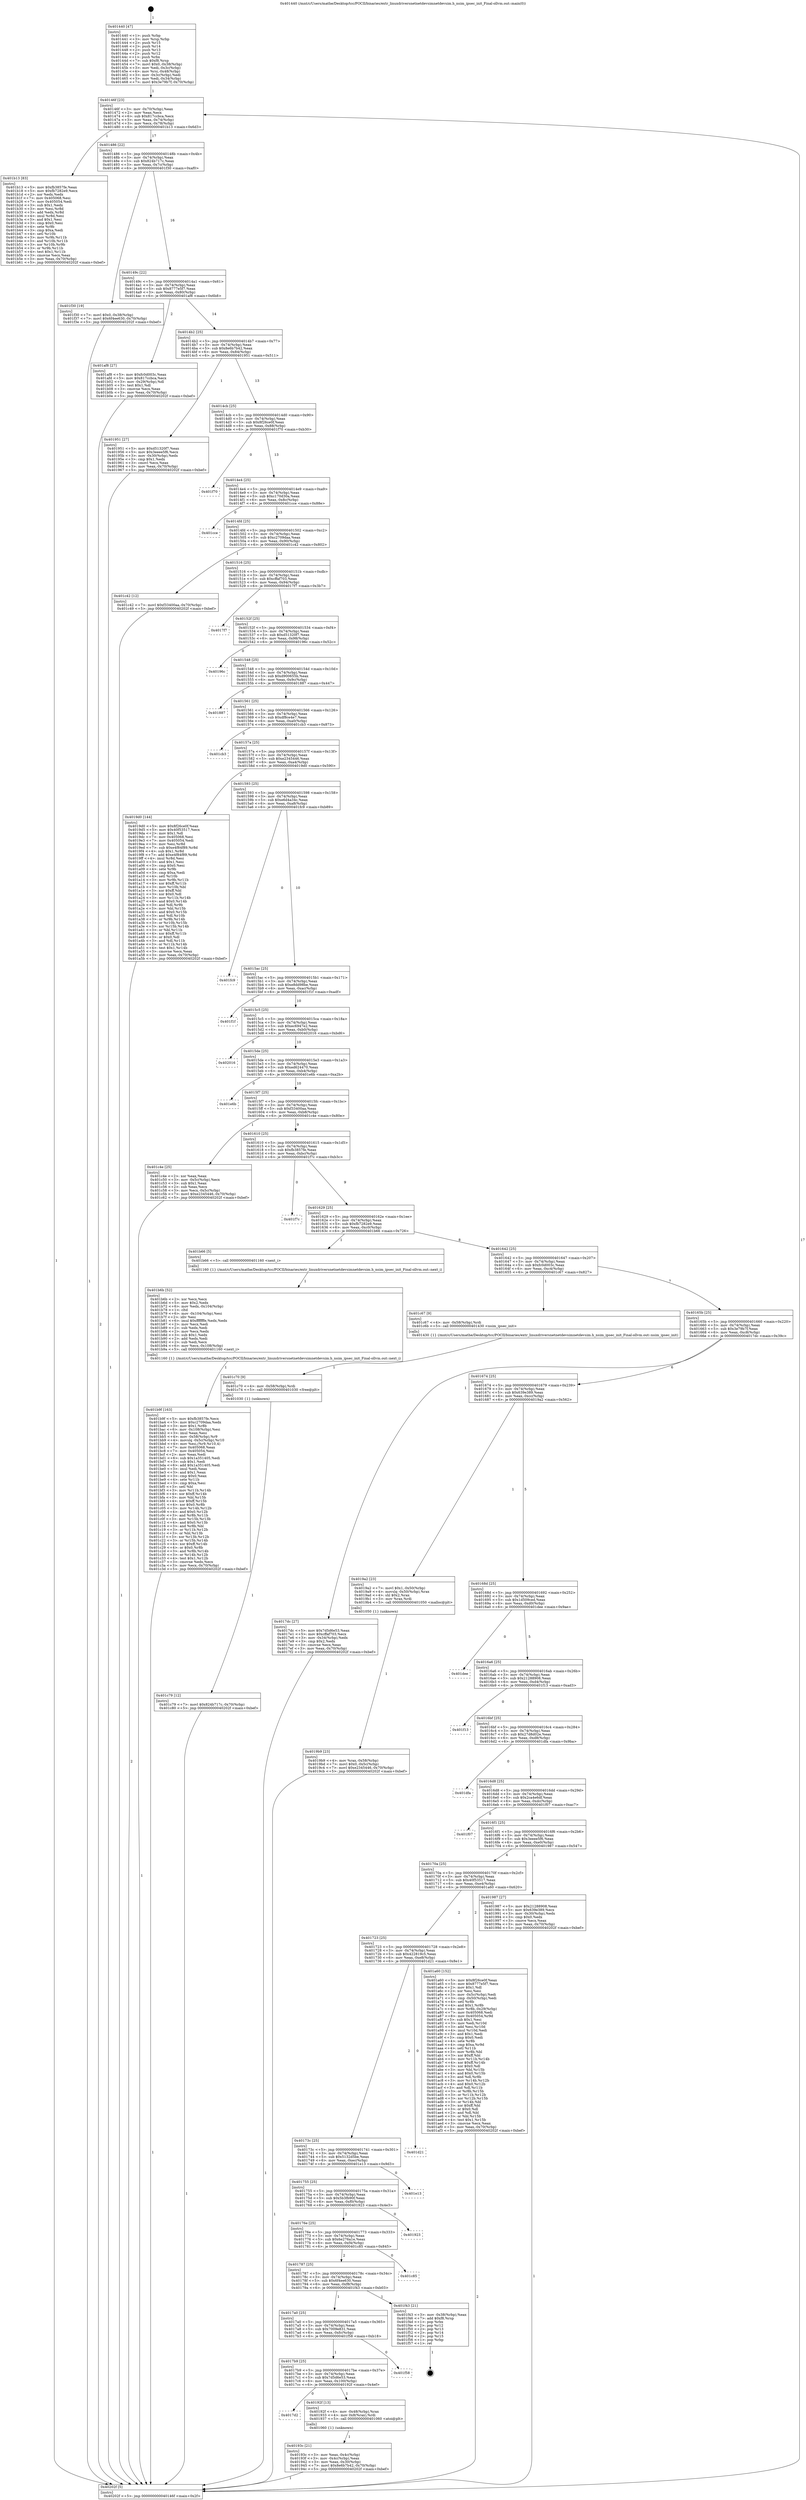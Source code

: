 digraph "0x401440" {
  label = "0x401440 (/mnt/c/Users/mathe/Desktop/tcc/POCII/binaries/extr_linuxdriversnetnetdevsimnetdevsim.h_nsim_ipsec_init_Final-ollvm.out::main(0))"
  labelloc = "t"
  node[shape=record]

  Entry [label="",width=0.3,height=0.3,shape=circle,fillcolor=black,style=filled]
  "0x40146f" [label="{
     0x40146f [23]\l
     | [instrs]\l
     &nbsp;&nbsp;0x40146f \<+3\>: mov -0x70(%rbp),%eax\l
     &nbsp;&nbsp;0x401472 \<+2\>: mov %eax,%ecx\l
     &nbsp;&nbsp;0x401474 \<+6\>: sub $0x817ccbca,%ecx\l
     &nbsp;&nbsp;0x40147a \<+3\>: mov %eax,-0x74(%rbp)\l
     &nbsp;&nbsp;0x40147d \<+3\>: mov %ecx,-0x78(%rbp)\l
     &nbsp;&nbsp;0x401480 \<+6\>: je 0000000000401b13 \<main+0x6d3\>\l
  }"]
  "0x401b13" [label="{
     0x401b13 [83]\l
     | [instrs]\l
     &nbsp;&nbsp;0x401b13 \<+5\>: mov $0xfb3857fe,%eax\l
     &nbsp;&nbsp;0x401b18 \<+5\>: mov $0xfb7282e9,%ecx\l
     &nbsp;&nbsp;0x401b1d \<+2\>: xor %edx,%edx\l
     &nbsp;&nbsp;0x401b1f \<+7\>: mov 0x405068,%esi\l
     &nbsp;&nbsp;0x401b26 \<+7\>: mov 0x405054,%edi\l
     &nbsp;&nbsp;0x401b2d \<+3\>: sub $0x1,%edx\l
     &nbsp;&nbsp;0x401b30 \<+3\>: mov %esi,%r8d\l
     &nbsp;&nbsp;0x401b33 \<+3\>: add %edx,%r8d\l
     &nbsp;&nbsp;0x401b36 \<+4\>: imul %r8d,%esi\l
     &nbsp;&nbsp;0x401b3a \<+3\>: and $0x1,%esi\l
     &nbsp;&nbsp;0x401b3d \<+3\>: cmp $0x0,%esi\l
     &nbsp;&nbsp;0x401b40 \<+4\>: sete %r9b\l
     &nbsp;&nbsp;0x401b44 \<+3\>: cmp $0xa,%edi\l
     &nbsp;&nbsp;0x401b47 \<+4\>: setl %r10b\l
     &nbsp;&nbsp;0x401b4b \<+3\>: mov %r9b,%r11b\l
     &nbsp;&nbsp;0x401b4e \<+3\>: and %r10b,%r11b\l
     &nbsp;&nbsp;0x401b51 \<+3\>: xor %r10b,%r9b\l
     &nbsp;&nbsp;0x401b54 \<+3\>: or %r9b,%r11b\l
     &nbsp;&nbsp;0x401b57 \<+4\>: test $0x1,%r11b\l
     &nbsp;&nbsp;0x401b5b \<+3\>: cmovne %ecx,%eax\l
     &nbsp;&nbsp;0x401b5e \<+3\>: mov %eax,-0x70(%rbp)\l
     &nbsp;&nbsp;0x401b61 \<+5\>: jmp 000000000040202f \<main+0xbef\>\l
  }"]
  "0x401486" [label="{
     0x401486 [22]\l
     | [instrs]\l
     &nbsp;&nbsp;0x401486 \<+5\>: jmp 000000000040148b \<main+0x4b\>\l
     &nbsp;&nbsp;0x40148b \<+3\>: mov -0x74(%rbp),%eax\l
     &nbsp;&nbsp;0x40148e \<+5\>: sub $0x824b717c,%eax\l
     &nbsp;&nbsp;0x401493 \<+3\>: mov %eax,-0x7c(%rbp)\l
     &nbsp;&nbsp;0x401496 \<+6\>: je 0000000000401f30 \<main+0xaf0\>\l
  }"]
  Exit [label="",width=0.3,height=0.3,shape=circle,fillcolor=black,style=filled,peripheries=2]
  "0x401f30" [label="{
     0x401f30 [19]\l
     | [instrs]\l
     &nbsp;&nbsp;0x401f30 \<+7\>: movl $0x0,-0x38(%rbp)\l
     &nbsp;&nbsp;0x401f37 \<+7\>: movl $0x6f4ee630,-0x70(%rbp)\l
     &nbsp;&nbsp;0x401f3e \<+5\>: jmp 000000000040202f \<main+0xbef\>\l
  }"]
  "0x40149c" [label="{
     0x40149c [22]\l
     | [instrs]\l
     &nbsp;&nbsp;0x40149c \<+5\>: jmp 00000000004014a1 \<main+0x61\>\l
     &nbsp;&nbsp;0x4014a1 \<+3\>: mov -0x74(%rbp),%eax\l
     &nbsp;&nbsp;0x4014a4 \<+5\>: sub $0x8777e5f7,%eax\l
     &nbsp;&nbsp;0x4014a9 \<+3\>: mov %eax,-0x80(%rbp)\l
     &nbsp;&nbsp;0x4014ac \<+6\>: je 0000000000401af8 \<main+0x6b8\>\l
  }"]
  "0x401c79" [label="{
     0x401c79 [12]\l
     | [instrs]\l
     &nbsp;&nbsp;0x401c79 \<+7\>: movl $0x824b717c,-0x70(%rbp)\l
     &nbsp;&nbsp;0x401c80 \<+5\>: jmp 000000000040202f \<main+0xbef\>\l
  }"]
  "0x401af8" [label="{
     0x401af8 [27]\l
     | [instrs]\l
     &nbsp;&nbsp;0x401af8 \<+5\>: mov $0xfc0d003c,%eax\l
     &nbsp;&nbsp;0x401afd \<+5\>: mov $0x817ccbca,%ecx\l
     &nbsp;&nbsp;0x401b02 \<+3\>: mov -0x29(%rbp),%dl\l
     &nbsp;&nbsp;0x401b05 \<+3\>: test $0x1,%dl\l
     &nbsp;&nbsp;0x401b08 \<+3\>: cmovne %ecx,%eax\l
     &nbsp;&nbsp;0x401b0b \<+3\>: mov %eax,-0x70(%rbp)\l
     &nbsp;&nbsp;0x401b0e \<+5\>: jmp 000000000040202f \<main+0xbef\>\l
  }"]
  "0x4014b2" [label="{
     0x4014b2 [25]\l
     | [instrs]\l
     &nbsp;&nbsp;0x4014b2 \<+5\>: jmp 00000000004014b7 \<main+0x77\>\l
     &nbsp;&nbsp;0x4014b7 \<+3\>: mov -0x74(%rbp),%eax\l
     &nbsp;&nbsp;0x4014ba \<+5\>: sub $0x8e6b7b42,%eax\l
     &nbsp;&nbsp;0x4014bf \<+6\>: mov %eax,-0x84(%rbp)\l
     &nbsp;&nbsp;0x4014c5 \<+6\>: je 0000000000401951 \<main+0x511\>\l
  }"]
  "0x401c70" [label="{
     0x401c70 [9]\l
     | [instrs]\l
     &nbsp;&nbsp;0x401c70 \<+4\>: mov -0x58(%rbp),%rdi\l
     &nbsp;&nbsp;0x401c74 \<+5\>: call 0000000000401030 \<free@plt\>\l
     | [calls]\l
     &nbsp;&nbsp;0x401030 \{1\} (unknown)\l
  }"]
  "0x401951" [label="{
     0x401951 [27]\l
     | [instrs]\l
     &nbsp;&nbsp;0x401951 \<+5\>: mov $0xd51320f7,%eax\l
     &nbsp;&nbsp;0x401956 \<+5\>: mov $0x3eeee5f6,%ecx\l
     &nbsp;&nbsp;0x40195b \<+3\>: mov -0x30(%rbp),%edx\l
     &nbsp;&nbsp;0x40195e \<+3\>: cmp $0x1,%edx\l
     &nbsp;&nbsp;0x401961 \<+3\>: cmovl %ecx,%eax\l
     &nbsp;&nbsp;0x401964 \<+3\>: mov %eax,-0x70(%rbp)\l
     &nbsp;&nbsp;0x401967 \<+5\>: jmp 000000000040202f \<main+0xbef\>\l
  }"]
  "0x4014cb" [label="{
     0x4014cb [25]\l
     | [instrs]\l
     &nbsp;&nbsp;0x4014cb \<+5\>: jmp 00000000004014d0 \<main+0x90\>\l
     &nbsp;&nbsp;0x4014d0 \<+3\>: mov -0x74(%rbp),%eax\l
     &nbsp;&nbsp;0x4014d3 \<+5\>: sub $0x8f26ce0f,%eax\l
     &nbsp;&nbsp;0x4014d8 \<+6\>: mov %eax,-0x88(%rbp)\l
     &nbsp;&nbsp;0x4014de \<+6\>: je 0000000000401f70 \<main+0xb30\>\l
  }"]
  "0x401b9f" [label="{
     0x401b9f [163]\l
     | [instrs]\l
     &nbsp;&nbsp;0x401b9f \<+5\>: mov $0xfb3857fe,%ecx\l
     &nbsp;&nbsp;0x401ba4 \<+5\>: mov $0xc2709daa,%edx\l
     &nbsp;&nbsp;0x401ba9 \<+3\>: mov $0x1,%r8b\l
     &nbsp;&nbsp;0x401bac \<+6\>: mov -0x108(%rbp),%esi\l
     &nbsp;&nbsp;0x401bb2 \<+3\>: imul %eax,%esi\l
     &nbsp;&nbsp;0x401bb5 \<+4\>: mov -0x58(%rbp),%r9\l
     &nbsp;&nbsp;0x401bb9 \<+4\>: movslq -0x5c(%rbp),%r10\l
     &nbsp;&nbsp;0x401bbd \<+4\>: mov %esi,(%r9,%r10,4)\l
     &nbsp;&nbsp;0x401bc1 \<+7\>: mov 0x405068,%eax\l
     &nbsp;&nbsp;0x401bc8 \<+7\>: mov 0x405054,%esi\l
     &nbsp;&nbsp;0x401bcf \<+2\>: mov %eax,%edi\l
     &nbsp;&nbsp;0x401bd1 \<+6\>: sub $0x1a351405,%edi\l
     &nbsp;&nbsp;0x401bd7 \<+3\>: sub $0x1,%edi\l
     &nbsp;&nbsp;0x401bda \<+6\>: add $0x1a351405,%edi\l
     &nbsp;&nbsp;0x401be0 \<+3\>: imul %edi,%eax\l
     &nbsp;&nbsp;0x401be3 \<+3\>: and $0x1,%eax\l
     &nbsp;&nbsp;0x401be6 \<+3\>: cmp $0x0,%eax\l
     &nbsp;&nbsp;0x401be9 \<+4\>: sete %r11b\l
     &nbsp;&nbsp;0x401bed \<+3\>: cmp $0xa,%esi\l
     &nbsp;&nbsp;0x401bf0 \<+3\>: setl %bl\l
     &nbsp;&nbsp;0x401bf3 \<+3\>: mov %r11b,%r14b\l
     &nbsp;&nbsp;0x401bf6 \<+4\>: xor $0xff,%r14b\l
     &nbsp;&nbsp;0x401bfa \<+3\>: mov %bl,%r15b\l
     &nbsp;&nbsp;0x401bfd \<+4\>: xor $0xff,%r15b\l
     &nbsp;&nbsp;0x401c01 \<+4\>: xor $0x0,%r8b\l
     &nbsp;&nbsp;0x401c05 \<+3\>: mov %r14b,%r12b\l
     &nbsp;&nbsp;0x401c08 \<+4\>: and $0x0,%r12b\l
     &nbsp;&nbsp;0x401c0c \<+3\>: and %r8b,%r11b\l
     &nbsp;&nbsp;0x401c0f \<+3\>: mov %r15b,%r13b\l
     &nbsp;&nbsp;0x401c12 \<+4\>: and $0x0,%r13b\l
     &nbsp;&nbsp;0x401c16 \<+3\>: and %r8b,%bl\l
     &nbsp;&nbsp;0x401c19 \<+3\>: or %r11b,%r12b\l
     &nbsp;&nbsp;0x401c1c \<+3\>: or %bl,%r13b\l
     &nbsp;&nbsp;0x401c1f \<+3\>: xor %r13b,%r12b\l
     &nbsp;&nbsp;0x401c22 \<+3\>: or %r15b,%r14b\l
     &nbsp;&nbsp;0x401c25 \<+4\>: xor $0xff,%r14b\l
     &nbsp;&nbsp;0x401c29 \<+4\>: or $0x0,%r8b\l
     &nbsp;&nbsp;0x401c2d \<+3\>: and %r8b,%r14b\l
     &nbsp;&nbsp;0x401c30 \<+3\>: or %r14b,%r12b\l
     &nbsp;&nbsp;0x401c33 \<+4\>: test $0x1,%r12b\l
     &nbsp;&nbsp;0x401c37 \<+3\>: cmovne %edx,%ecx\l
     &nbsp;&nbsp;0x401c3a \<+3\>: mov %ecx,-0x70(%rbp)\l
     &nbsp;&nbsp;0x401c3d \<+5\>: jmp 000000000040202f \<main+0xbef\>\l
  }"]
  "0x401f70" [label="{
     0x401f70\l
  }", style=dashed]
  "0x4014e4" [label="{
     0x4014e4 [25]\l
     | [instrs]\l
     &nbsp;&nbsp;0x4014e4 \<+5\>: jmp 00000000004014e9 \<main+0xa9\>\l
     &nbsp;&nbsp;0x4014e9 \<+3\>: mov -0x74(%rbp),%eax\l
     &nbsp;&nbsp;0x4014ec \<+5\>: sub $0xc170d30a,%eax\l
     &nbsp;&nbsp;0x4014f1 \<+6\>: mov %eax,-0x8c(%rbp)\l
     &nbsp;&nbsp;0x4014f7 \<+6\>: je 0000000000401cce \<main+0x88e\>\l
  }"]
  "0x401b6b" [label="{
     0x401b6b [52]\l
     | [instrs]\l
     &nbsp;&nbsp;0x401b6b \<+2\>: xor %ecx,%ecx\l
     &nbsp;&nbsp;0x401b6d \<+5\>: mov $0x2,%edx\l
     &nbsp;&nbsp;0x401b72 \<+6\>: mov %edx,-0x104(%rbp)\l
     &nbsp;&nbsp;0x401b78 \<+1\>: cltd\l
     &nbsp;&nbsp;0x401b79 \<+6\>: mov -0x104(%rbp),%esi\l
     &nbsp;&nbsp;0x401b7f \<+2\>: idiv %esi\l
     &nbsp;&nbsp;0x401b81 \<+6\>: imul $0xfffffffe,%edx,%edx\l
     &nbsp;&nbsp;0x401b87 \<+2\>: mov %ecx,%edi\l
     &nbsp;&nbsp;0x401b89 \<+2\>: sub %edx,%edi\l
     &nbsp;&nbsp;0x401b8b \<+2\>: mov %ecx,%edx\l
     &nbsp;&nbsp;0x401b8d \<+3\>: sub $0x1,%edx\l
     &nbsp;&nbsp;0x401b90 \<+2\>: add %edx,%edi\l
     &nbsp;&nbsp;0x401b92 \<+2\>: sub %edi,%ecx\l
     &nbsp;&nbsp;0x401b94 \<+6\>: mov %ecx,-0x108(%rbp)\l
     &nbsp;&nbsp;0x401b9a \<+5\>: call 0000000000401160 \<next_i\>\l
     | [calls]\l
     &nbsp;&nbsp;0x401160 \{1\} (/mnt/c/Users/mathe/Desktop/tcc/POCII/binaries/extr_linuxdriversnetnetdevsimnetdevsim.h_nsim_ipsec_init_Final-ollvm.out::next_i)\l
  }"]
  "0x401cce" [label="{
     0x401cce\l
  }", style=dashed]
  "0x4014fd" [label="{
     0x4014fd [25]\l
     | [instrs]\l
     &nbsp;&nbsp;0x4014fd \<+5\>: jmp 0000000000401502 \<main+0xc2\>\l
     &nbsp;&nbsp;0x401502 \<+3\>: mov -0x74(%rbp),%eax\l
     &nbsp;&nbsp;0x401505 \<+5\>: sub $0xc2709daa,%eax\l
     &nbsp;&nbsp;0x40150a \<+6\>: mov %eax,-0x90(%rbp)\l
     &nbsp;&nbsp;0x401510 \<+6\>: je 0000000000401c42 \<main+0x802\>\l
  }"]
  "0x4019b9" [label="{
     0x4019b9 [23]\l
     | [instrs]\l
     &nbsp;&nbsp;0x4019b9 \<+4\>: mov %rax,-0x58(%rbp)\l
     &nbsp;&nbsp;0x4019bd \<+7\>: movl $0x0,-0x5c(%rbp)\l
     &nbsp;&nbsp;0x4019c4 \<+7\>: movl $0xe2345446,-0x70(%rbp)\l
     &nbsp;&nbsp;0x4019cb \<+5\>: jmp 000000000040202f \<main+0xbef\>\l
  }"]
  "0x401c42" [label="{
     0x401c42 [12]\l
     | [instrs]\l
     &nbsp;&nbsp;0x401c42 \<+7\>: movl $0xf33400aa,-0x70(%rbp)\l
     &nbsp;&nbsp;0x401c49 \<+5\>: jmp 000000000040202f \<main+0xbef\>\l
  }"]
  "0x401516" [label="{
     0x401516 [25]\l
     | [instrs]\l
     &nbsp;&nbsp;0x401516 \<+5\>: jmp 000000000040151b \<main+0xdb\>\l
     &nbsp;&nbsp;0x40151b \<+3\>: mov -0x74(%rbp),%eax\l
     &nbsp;&nbsp;0x40151e \<+5\>: sub $0xcffaf703,%eax\l
     &nbsp;&nbsp;0x401523 \<+6\>: mov %eax,-0x94(%rbp)\l
     &nbsp;&nbsp;0x401529 \<+6\>: je 00000000004017f7 \<main+0x3b7\>\l
  }"]
  "0x40193c" [label="{
     0x40193c [21]\l
     | [instrs]\l
     &nbsp;&nbsp;0x40193c \<+3\>: mov %eax,-0x4c(%rbp)\l
     &nbsp;&nbsp;0x40193f \<+3\>: mov -0x4c(%rbp),%eax\l
     &nbsp;&nbsp;0x401942 \<+3\>: mov %eax,-0x30(%rbp)\l
     &nbsp;&nbsp;0x401945 \<+7\>: movl $0x8e6b7b42,-0x70(%rbp)\l
     &nbsp;&nbsp;0x40194c \<+5\>: jmp 000000000040202f \<main+0xbef\>\l
  }"]
  "0x4017f7" [label="{
     0x4017f7\l
  }", style=dashed]
  "0x40152f" [label="{
     0x40152f [25]\l
     | [instrs]\l
     &nbsp;&nbsp;0x40152f \<+5\>: jmp 0000000000401534 \<main+0xf4\>\l
     &nbsp;&nbsp;0x401534 \<+3\>: mov -0x74(%rbp),%eax\l
     &nbsp;&nbsp;0x401537 \<+5\>: sub $0xd51320f7,%eax\l
     &nbsp;&nbsp;0x40153c \<+6\>: mov %eax,-0x98(%rbp)\l
     &nbsp;&nbsp;0x401542 \<+6\>: je 000000000040196c \<main+0x52c\>\l
  }"]
  "0x4017d2" [label="{
     0x4017d2\l
  }", style=dashed]
  "0x40196c" [label="{
     0x40196c\l
  }", style=dashed]
  "0x401548" [label="{
     0x401548 [25]\l
     | [instrs]\l
     &nbsp;&nbsp;0x401548 \<+5\>: jmp 000000000040154d \<main+0x10d\>\l
     &nbsp;&nbsp;0x40154d \<+3\>: mov -0x74(%rbp),%eax\l
     &nbsp;&nbsp;0x401550 \<+5\>: sub $0xd900655b,%eax\l
     &nbsp;&nbsp;0x401555 \<+6\>: mov %eax,-0x9c(%rbp)\l
     &nbsp;&nbsp;0x40155b \<+6\>: je 0000000000401887 \<main+0x447\>\l
  }"]
  "0x40192f" [label="{
     0x40192f [13]\l
     | [instrs]\l
     &nbsp;&nbsp;0x40192f \<+4\>: mov -0x48(%rbp),%rax\l
     &nbsp;&nbsp;0x401933 \<+4\>: mov 0x8(%rax),%rdi\l
     &nbsp;&nbsp;0x401937 \<+5\>: call 0000000000401060 \<atoi@plt\>\l
     | [calls]\l
     &nbsp;&nbsp;0x401060 \{1\} (unknown)\l
  }"]
  "0x401887" [label="{
     0x401887\l
  }", style=dashed]
  "0x401561" [label="{
     0x401561 [25]\l
     | [instrs]\l
     &nbsp;&nbsp;0x401561 \<+5\>: jmp 0000000000401566 \<main+0x126\>\l
     &nbsp;&nbsp;0x401566 \<+3\>: mov -0x74(%rbp),%eax\l
     &nbsp;&nbsp;0x401569 \<+5\>: sub $0xdf8ce4e7,%eax\l
     &nbsp;&nbsp;0x40156e \<+6\>: mov %eax,-0xa0(%rbp)\l
     &nbsp;&nbsp;0x401574 \<+6\>: je 0000000000401cb3 \<main+0x873\>\l
  }"]
  "0x4017b9" [label="{
     0x4017b9 [25]\l
     | [instrs]\l
     &nbsp;&nbsp;0x4017b9 \<+5\>: jmp 00000000004017be \<main+0x37e\>\l
     &nbsp;&nbsp;0x4017be \<+3\>: mov -0x74(%rbp),%eax\l
     &nbsp;&nbsp;0x4017c1 \<+5\>: sub $0x7d5d6e53,%eax\l
     &nbsp;&nbsp;0x4017c6 \<+6\>: mov %eax,-0x100(%rbp)\l
     &nbsp;&nbsp;0x4017cc \<+6\>: je 000000000040192f \<main+0x4ef\>\l
  }"]
  "0x401cb3" [label="{
     0x401cb3\l
  }", style=dashed]
  "0x40157a" [label="{
     0x40157a [25]\l
     | [instrs]\l
     &nbsp;&nbsp;0x40157a \<+5\>: jmp 000000000040157f \<main+0x13f\>\l
     &nbsp;&nbsp;0x40157f \<+3\>: mov -0x74(%rbp),%eax\l
     &nbsp;&nbsp;0x401582 \<+5\>: sub $0xe2345446,%eax\l
     &nbsp;&nbsp;0x401587 \<+6\>: mov %eax,-0xa4(%rbp)\l
     &nbsp;&nbsp;0x40158d \<+6\>: je 00000000004019d0 \<main+0x590\>\l
  }"]
  "0x401f58" [label="{
     0x401f58\l
  }", style=dashed]
  "0x4019d0" [label="{
     0x4019d0 [144]\l
     | [instrs]\l
     &nbsp;&nbsp;0x4019d0 \<+5\>: mov $0x8f26ce0f,%eax\l
     &nbsp;&nbsp;0x4019d5 \<+5\>: mov $0x40f53517,%ecx\l
     &nbsp;&nbsp;0x4019da \<+2\>: mov $0x1,%dl\l
     &nbsp;&nbsp;0x4019dc \<+7\>: mov 0x405068,%esi\l
     &nbsp;&nbsp;0x4019e3 \<+7\>: mov 0x405054,%edi\l
     &nbsp;&nbsp;0x4019ea \<+3\>: mov %esi,%r8d\l
     &nbsp;&nbsp;0x4019ed \<+7\>: sub $0xe4f84f89,%r8d\l
     &nbsp;&nbsp;0x4019f4 \<+4\>: sub $0x1,%r8d\l
     &nbsp;&nbsp;0x4019f8 \<+7\>: add $0xe4f84f89,%r8d\l
     &nbsp;&nbsp;0x4019ff \<+4\>: imul %r8d,%esi\l
     &nbsp;&nbsp;0x401a03 \<+3\>: and $0x1,%esi\l
     &nbsp;&nbsp;0x401a06 \<+3\>: cmp $0x0,%esi\l
     &nbsp;&nbsp;0x401a09 \<+4\>: sete %r9b\l
     &nbsp;&nbsp;0x401a0d \<+3\>: cmp $0xa,%edi\l
     &nbsp;&nbsp;0x401a10 \<+4\>: setl %r10b\l
     &nbsp;&nbsp;0x401a14 \<+3\>: mov %r9b,%r11b\l
     &nbsp;&nbsp;0x401a17 \<+4\>: xor $0xff,%r11b\l
     &nbsp;&nbsp;0x401a1b \<+3\>: mov %r10b,%bl\l
     &nbsp;&nbsp;0x401a1e \<+3\>: xor $0xff,%bl\l
     &nbsp;&nbsp;0x401a21 \<+3\>: xor $0x0,%dl\l
     &nbsp;&nbsp;0x401a24 \<+3\>: mov %r11b,%r14b\l
     &nbsp;&nbsp;0x401a27 \<+4\>: and $0x0,%r14b\l
     &nbsp;&nbsp;0x401a2b \<+3\>: and %dl,%r9b\l
     &nbsp;&nbsp;0x401a2e \<+3\>: mov %bl,%r15b\l
     &nbsp;&nbsp;0x401a31 \<+4\>: and $0x0,%r15b\l
     &nbsp;&nbsp;0x401a35 \<+3\>: and %dl,%r10b\l
     &nbsp;&nbsp;0x401a38 \<+3\>: or %r9b,%r14b\l
     &nbsp;&nbsp;0x401a3b \<+3\>: or %r10b,%r15b\l
     &nbsp;&nbsp;0x401a3e \<+3\>: xor %r15b,%r14b\l
     &nbsp;&nbsp;0x401a41 \<+3\>: or %bl,%r11b\l
     &nbsp;&nbsp;0x401a44 \<+4\>: xor $0xff,%r11b\l
     &nbsp;&nbsp;0x401a48 \<+3\>: or $0x0,%dl\l
     &nbsp;&nbsp;0x401a4b \<+3\>: and %dl,%r11b\l
     &nbsp;&nbsp;0x401a4e \<+3\>: or %r11b,%r14b\l
     &nbsp;&nbsp;0x401a51 \<+4\>: test $0x1,%r14b\l
     &nbsp;&nbsp;0x401a55 \<+3\>: cmovne %ecx,%eax\l
     &nbsp;&nbsp;0x401a58 \<+3\>: mov %eax,-0x70(%rbp)\l
     &nbsp;&nbsp;0x401a5b \<+5\>: jmp 000000000040202f \<main+0xbef\>\l
  }"]
  "0x401593" [label="{
     0x401593 [25]\l
     | [instrs]\l
     &nbsp;&nbsp;0x401593 \<+5\>: jmp 0000000000401598 \<main+0x158\>\l
     &nbsp;&nbsp;0x401598 \<+3\>: mov -0x74(%rbp),%eax\l
     &nbsp;&nbsp;0x40159b \<+5\>: sub $0xe6d4a34c,%eax\l
     &nbsp;&nbsp;0x4015a0 \<+6\>: mov %eax,-0xa8(%rbp)\l
     &nbsp;&nbsp;0x4015a6 \<+6\>: je 0000000000401fc9 \<main+0xb89\>\l
  }"]
  "0x4017a0" [label="{
     0x4017a0 [25]\l
     | [instrs]\l
     &nbsp;&nbsp;0x4017a0 \<+5\>: jmp 00000000004017a5 \<main+0x365\>\l
     &nbsp;&nbsp;0x4017a5 \<+3\>: mov -0x74(%rbp),%eax\l
     &nbsp;&nbsp;0x4017a8 \<+5\>: sub $0x7009e831,%eax\l
     &nbsp;&nbsp;0x4017ad \<+6\>: mov %eax,-0xfc(%rbp)\l
     &nbsp;&nbsp;0x4017b3 \<+6\>: je 0000000000401f58 \<main+0xb18\>\l
  }"]
  "0x401fc9" [label="{
     0x401fc9\l
  }", style=dashed]
  "0x4015ac" [label="{
     0x4015ac [25]\l
     | [instrs]\l
     &nbsp;&nbsp;0x4015ac \<+5\>: jmp 00000000004015b1 \<main+0x171\>\l
     &nbsp;&nbsp;0x4015b1 \<+3\>: mov -0x74(%rbp),%eax\l
     &nbsp;&nbsp;0x4015b4 \<+5\>: sub $0xe8dd98be,%eax\l
     &nbsp;&nbsp;0x4015b9 \<+6\>: mov %eax,-0xac(%rbp)\l
     &nbsp;&nbsp;0x4015bf \<+6\>: je 0000000000401f1f \<main+0xadf\>\l
  }"]
  "0x401f43" [label="{
     0x401f43 [21]\l
     | [instrs]\l
     &nbsp;&nbsp;0x401f43 \<+3\>: mov -0x38(%rbp),%eax\l
     &nbsp;&nbsp;0x401f46 \<+7\>: add $0xf8,%rsp\l
     &nbsp;&nbsp;0x401f4d \<+1\>: pop %rbx\l
     &nbsp;&nbsp;0x401f4e \<+2\>: pop %r12\l
     &nbsp;&nbsp;0x401f50 \<+2\>: pop %r13\l
     &nbsp;&nbsp;0x401f52 \<+2\>: pop %r14\l
     &nbsp;&nbsp;0x401f54 \<+2\>: pop %r15\l
     &nbsp;&nbsp;0x401f56 \<+1\>: pop %rbp\l
     &nbsp;&nbsp;0x401f57 \<+1\>: ret\l
  }"]
  "0x401f1f" [label="{
     0x401f1f\l
  }", style=dashed]
  "0x4015c5" [label="{
     0x4015c5 [25]\l
     | [instrs]\l
     &nbsp;&nbsp;0x4015c5 \<+5\>: jmp 00000000004015ca \<main+0x18a\>\l
     &nbsp;&nbsp;0x4015ca \<+3\>: mov -0x74(%rbp),%eax\l
     &nbsp;&nbsp;0x4015cd \<+5\>: sub $0xec6947e2,%eax\l
     &nbsp;&nbsp;0x4015d2 \<+6\>: mov %eax,-0xb0(%rbp)\l
     &nbsp;&nbsp;0x4015d8 \<+6\>: je 0000000000402016 \<main+0xbd6\>\l
  }"]
  "0x401787" [label="{
     0x401787 [25]\l
     | [instrs]\l
     &nbsp;&nbsp;0x401787 \<+5\>: jmp 000000000040178c \<main+0x34c\>\l
     &nbsp;&nbsp;0x40178c \<+3\>: mov -0x74(%rbp),%eax\l
     &nbsp;&nbsp;0x40178f \<+5\>: sub $0x6f4ee630,%eax\l
     &nbsp;&nbsp;0x401794 \<+6\>: mov %eax,-0xf8(%rbp)\l
     &nbsp;&nbsp;0x40179a \<+6\>: je 0000000000401f43 \<main+0xb03\>\l
  }"]
  "0x402016" [label="{
     0x402016\l
  }", style=dashed]
  "0x4015de" [label="{
     0x4015de [25]\l
     | [instrs]\l
     &nbsp;&nbsp;0x4015de \<+5\>: jmp 00000000004015e3 \<main+0x1a3\>\l
     &nbsp;&nbsp;0x4015e3 \<+3\>: mov -0x74(%rbp),%eax\l
     &nbsp;&nbsp;0x4015e6 \<+5\>: sub $0xed624470,%eax\l
     &nbsp;&nbsp;0x4015eb \<+6\>: mov %eax,-0xb4(%rbp)\l
     &nbsp;&nbsp;0x4015f1 \<+6\>: je 0000000000401e6b \<main+0xa2b\>\l
  }"]
  "0x401c85" [label="{
     0x401c85\l
  }", style=dashed]
  "0x401e6b" [label="{
     0x401e6b\l
  }", style=dashed]
  "0x4015f7" [label="{
     0x4015f7 [25]\l
     | [instrs]\l
     &nbsp;&nbsp;0x4015f7 \<+5\>: jmp 00000000004015fc \<main+0x1bc\>\l
     &nbsp;&nbsp;0x4015fc \<+3\>: mov -0x74(%rbp),%eax\l
     &nbsp;&nbsp;0x4015ff \<+5\>: sub $0xf33400aa,%eax\l
     &nbsp;&nbsp;0x401604 \<+6\>: mov %eax,-0xb8(%rbp)\l
     &nbsp;&nbsp;0x40160a \<+6\>: je 0000000000401c4e \<main+0x80e\>\l
  }"]
  "0x40176e" [label="{
     0x40176e [25]\l
     | [instrs]\l
     &nbsp;&nbsp;0x40176e \<+5\>: jmp 0000000000401773 \<main+0x333\>\l
     &nbsp;&nbsp;0x401773 \<+3\>: mov -0x74(%rbp),%eax\l
     &nbsp;&nbsp;0x401776 \<+5\>: sub $0x6e276a1e,%eax\l
     &nbsp;&nbsp;0x40177b \<+6\>: mov %eax,-0xf4(%rbp)\l
     &nbsp;&nbsp;0x401781 \<+6\>: je 0000000000401c85 \<main+0x845\>\l
  }"]
  "0x401c4e" [label="{
     0x401c4e [25]\l
     | [instrs]\l
     &nbsp;&nbsp;0x401c4e \<+2\>: xor %eax,%eax\l
     &nbsp;&nbsp;0x401c50 \<+3\>: mov -0x5c(%rbp),%ecx\l
     &nbsp;&nbsp;0x401c53 \<+3\>: sub $0x1,%eax\l
     &nbsp;&nbsp;0x401c56 \<+2\>: sub %eax,%ecx\l
     &nbsp;&nbsp;0x401c58 \<+3\>: mov %ecx,-0x5c(%rbp)\l
     &nbsp;&nbsp;0x401c5b \<+7\>: movl $0xe2345446,-0x70(%rbp)\l
     &nbsp;&nbsp;0x401c62 \<+5\>: jmp 000000000040202f \<main+0xbef\>\l
  }"]
  "0x401610" [label="{
     0x401610 [25]\l
     | [instrs]\l
     &nbsp;&nbsp;0x401610 \<+5\>: jmp 0000000000401615 \<main+0x1d5\>\l
     &nbsp;&nbsp;0x401615 \<+3\>: mov -0x74(%rbp),%eax\l
     &nbsp;&nbsp;0x401618 \<+5\>: sub $0xfb3857fe,%eax\l
     &nbsp;&nbsp;0x40161d \<+6\>: mov %eax,-0xbc(%rbp)\l
     &nbsp;&nbsp;0x401623 \<+6\>: je 0000000000401f7c \<main+0xb3c\>\l
  }"]
  "0x401923" [label="{
     0x401923\l
  }", style=dashed]
  "0x401f7c" [label="{
     0x401f7c\l
  }", style=dashed]
  "0x401629" [label="{
     0x401629 [25]\l
     | [instrs]\l
     &nbsp;&nbsp;0x401629 \<+5\>: jmp 000000000040162e \<main+0x1ee\>\l
     &nbsp;&nbsp;0x40162e \<+3\>: mov -0x74(%rbp),%eax\l
     &nbsp;&nbsp;0x401631 \<+5\>: sub $0xfb7282e9,%eax\l
     &nbsp;&nbsp;0x401636 \<+6\>: mov %eax,-0xc0(%rbp)\l
     &nbsp;&nbsp;0x40163c \<+6\>: je 0000000000401b66 \<main+0x726\>\l
  }"]
  "0x401755" [label="{
     0x401755 [25]\l
     | [instrs]\l
     &nbsp;&nbsp;0x401755 \<+5\>: jmp 000000000040175a \<main+0x31a\>\l
     &nbsp;&nbsp;0x40175a \<+3\>: mov -0x74(%rbp),%eax\l
     &nbsp;&nbsp;0x40175d \<+5\>: sub $0x5b3fb90f,%eax\l
     &nbsp;&nbsp;0x401762 \<+6\>: mov %eax,-0xf0(%rbp)\l
     &nbsp;&nbsp;0x401768 \<+6\>: je 0000000000401923 \<main+0x4e3\>\l
  }"]
  "0x401b66" [label="{
     0x401b66 [5]\l
     | [instrs]\l
     &nbsp;&nbsp;0x401b66 \<+5\>: call 0000000000401160 \<next_i\>\l
     | [calls]\l
     &nbsp;&nbsp;0x401160 \{1\} (/mnt/c/Users/mathe/Desktop/tcc/POCII/binaries/extr_linuxdriversnetnetdevsimnetdevsim.h_nsim_ipsec_init_Final-ollvm.out::next_i)\l
  }"]
  "0x401642" [label="{
     0x401642 [25]\l
     | [instrs]\l
     &nbsp;&nbsp;0x401642 \<+5\>: jmp 0000000000401647 \<main+0x207\>\l
     &nbsp;&nbsp;0x401647 \<+3\>: mov -0x74(%rbp),%eax\l
     &nbsp;&nbsp;0x40164a \<+5\>: sub $0xfc0d003c,%eax\l
     &nbsp;&nbsp;0x40164f \<+6\>: mov %eax,-0xc4(%rbp)\l
     &nbsp;&nbsp;0x401655 \<+6\>: je 0000000000401c67 \<main+0x827\>\l
  }"]
  "0x401e13" [label="{
     0x401e13\l
  }", style=dashed]
  "0x401c67" [label="{
     0x401c67 [9]\l
     | [instrs]\l
     &nbsp;&nbsp;0x401c67 \<+4\>: mov -0x58(%rbp),%rdi\l
     &nbsp;&nbsp;0x401c6b \<+5\>: call 0000000000401430 \<nsim_ipsec_init\>\l
     | [calls]\l
     &nbsp;&nbsp;0x401430 \{1\} (/mnt/c/Users/mathe/Desktop/tcc/POCII/binaries/extr_linuxdriversnetnetdevsimnetdevsim.h_nsim_ipsec_init_Final-ollvm.out::nsim_ipsec_init)\l
  }"]
  "0x40165b" [label="{
     0x40165b [25]\l
     | [instrs]\l
     &nbsp;&nbsp;0x40165b \<+5\>: jmp 0000000000401660 \<main+0x220\>\l
     &nbsp;&nbsp;0x401660 \<+3\>: mov -0x74(%rbp),%eax\l
     &nbsp;&nbsp;0x401663 \<+5\>: sub $0x3e79b7f,%eax\l
     &nbsp;&nbsp;0x401668 \<+6\>: mov %eax,-0xc8(%rbp)\l
     &nbsp;&nbsp;0x40166e \<+6\>: je 00000000004017dc \<main+0x39c\>\l
  }"]
  "0x40173c" [label="{
     0x40173c [25]\l
     | [instrs]\l
     &nbsp;&nbsp;0x40173c \<+5\>: jmp 0000000000401741 \<main+0x301\>\l
     &nbsp;&nbsp;0x401741 \<+3\>: mov -0x74(%rbp),%eax\l
     &nbsp;&nbsp;0x401744 \<+5\>: sub $0x5132d5be,%eax\l
     &nbsp;&nbsp;0x401749 \<+6\>: mov %eax,-0xec(%rbp)\l
     &nbsp;&nbsp;0x40174f \<+6\>: je 0000000000401e13 \<main+0x9d3\>\l
  }"]
  "0x4017dc" [label="{
     0x4017dc [27]\l
     | [instrs]\l
     &nbsp;&nbsp;0x4017dc \<+5\>: mov $0x7d5d6e53,%eax\l
     &nbsp;&nbsp;0x4017e1 \<+5\>: mov $0xcffaf703,%ecx\l
     &nbsp;&nbsp;0x4017e6 \<+3\>: mov -0x34(%rbp),%edx\l
     &nbsp;&nbsp;0x4017e9 \<+3\>: cmp $0x2,%edx\l
     &nbsp;&nbsp;0x4017ec \<+3\>: cmovne %ecx,%eax\l
     &nbsp;&nbsp;0x4017ef \<+3\>: mov %eax,-0x70(%rbp)\l
     &nbsp;&nbsp;0x4017f2 \<+5\>: jmp 000000000040202f \<main+0xbef\>\l
  }"]
  "0x401674" [label="{
     0x401674 [25]\l
     | [instrs]\l
     &nbsp;&nbsp;0x401674 \<+5\>: jmp 0000000000401679 \<main+0x239\>\l
     &nbsp;&nbsp;0x401679 \<+3\>: mov -0x74(%rbp),%eax\l
     &nbsp;&nbsp;0x40167c \<+5\>: sub $0x639e389,%eax\l
     &nbsp;&nbsp;0x401681 \<+6\>: mov %eax,-0xcc(%rbp)\l
     &nbsp;&nbsp;0x401687 \<+6\>: je 00000000004019a2 \<main+0x562\>\l
  }"]
  "0x40202f" [label="{
     0x40202f [5]\l
     | [instrs]\l
     &nbsp;&nbsp;0x40202f \<+5\>: jmp 000000000040146f \<main+0x2f\>\l
  }"]
  "0x401440" [label="{
     0x401440 [47]\l
     | [instrs]\l
     &nbsp;&nbsp;0x401440 \<+1\>: push %rbp\l
     &nbsp;&nbsp;0x401441 \<+3\>: mov %rsp,%rbp\l
     &nbsp;&nbsp;0x401444 \<+2\>: push %r15\l
     &nbsp;&nbsp;0x401446 \<+2\>: push %r14\l
     &nbsp;&nbsp;0x401448 \<+2\>: push %r13\l
     &nbsp;&nbsp;0x40144a \<+2\>: push %r12\l
     &nbsp;&nbsp;0x40144c \<+1\>: push %rbx\l
     &nbsp;&nbsp;0x40144d \<+7\>: sub $0xf8,%rsp\l
     &nbsp;&nbsp;0x401454 \<+7\>: movl $0x0,-0x38(%rbp)\l
     &nbsp;&nbsp;0x40145b \<+3\>: mov %edi,-0x3c(%rbp)\l
     &nbsp;&nbsp;0x40145e \<+4\>: mov %rsi,-0x48(%rbp)\l
     &nbsp;&nbsp;0x401462 \<+3\>: mov -0x3c(%rbp),%edi\l
     &nbsp;&nbsp;0x401465 \<+3\>: mov %edi,-0x34(%rbp)\l
     &nbsp;&nbsp;0x401468 \<+7\>: movl $0x3e79b7f,-0x70(%rbp)\l
  }"]
  "0x401d21" [label="{
     0x401d21\l
  }", style=dashed]
  "0x4019a2" [label="{
     0x4019a2 [23]\l
     | [instrs]\l
     &nbsp;&nbsp;0x4019a2 \<+7\>: movl $0x1,-0x50(%rbp)\l
     &nbsp;&nbsp;0x4019a9 \<+4\>: movslq -0x50(%rbp),%rax\l
     &nbsp;&nbsp;0x4019ad \<+4\>: shl $0x2,%rax\l
     &nbsp;&nbsp;0x4019b1 \<+3\>: mov %rax,%rdi\l
     &nbsp;&nbsp;0x4019b4 \<+5\>: call 0000000000401050 \<malloc@plt\>\l
     | [calls]\l
     &nbsp;&nbsp;0x401050 \{1\} (unknown)\l
  }"]
  "0x40168d" [label="{
     0x40168d [25]\l
     | [instrs]\l
     &nbsp;&nbsp;0x40168d \<+5\>: jmp 0000000000401692 \<main+0x252\>\l
     &nbsp;&nbsp;0x401692 \<+3\>: mov -0x74(%rbp),%eax\l
     &nbsp;&nbsp;0x401695 \<+5\>: sub $0x1d509ced,%eax\l
     &nbsp;&nbsp;0x40169a \<+6\>: mov %eax,-0xd0(%rbp)\l
     &nbsp;&nbsp;0x4016a0 \<+6\>: je 0000000000401dee \<main+0x9ae\>\l
  }"]
  "0x401723" [label="{
     0x401723 [25]\l
     | [instrs]\l
     &nbsp;&nbsp;0x401723 \<+5\>: jmp 0000000000401728 \<main+0x2e8\>\l
     &nbsp;&nbsp;0x401728 \<+3\>: mov -0x74(%rbp),%eax\l
     &nbsp;&nbsp;0x40172b \<+5\>: sub $0x422819c5,%eax\l
     &nbsp;&nbsp;0x401730 \<+6\>: mov %eax,-0xe8(%rbp)\l
     &nbsp;&nbsp;0x401736 \<+6\>: je 0000000000401d21 \<main+0x8e1\>\l
  }"]
  "0x401dee" [label="{
     0x401dee\l
  }", style=dashed]
  "0x4016a6" [label="{
     0x4016a6 [25]\l
     | [instrs]\l
     &nbsp;&nbsp;0x4016a6 \<+5\>: jmp 00000000004016ab \<main+0x26b\>\l
     &nbsp;&nbsp;0x4016ab \<+3\>: mov -0x74(%rbp),%eax\l
     &nbsp;&nbsp;0x4016ae \<+5\>: sub $0x21288908,%eax\l
     &nbsp;&nbsp;0x4016b3 \<+6\>: mov %eax,-0xd4(%rbp)\l
     &nbsp;&nbsp;0x4016b9 \<+6\>: je 0000000000401f13 \<main+0xad3\>\l
  }"]
  "0x401a60" [label="{
     0x401a60 [152]\l
     | [instrs]\l
     &nbsp;&nbsp;0x401a60 \<+5\>: mov $0x8f26ce0f,%eax\l
     &nbsp;&nbsp;0x401a65 \<+5\>: mov $0x8777e5f7,%ecx\l
     &nbsp;&nbsp;0x401a6a \<+2\>: mov $0x1,%dl\l
     &nbsp;&nbsp;0x401a6c \<+2\>: xor %esi,%esi\l
     &nbsp;&nbsp;0x401a6e \<+3\>: mov -0x5c(%rbp),%edi\l
     &nbsp;&nbsp;0x401a71 \<+3\>: cmp -0x50(%rbp),%edi\l
     &nbsp;&nbsp;0x401a74 \<+4\>: setl %r8b\l
     &nbsp;&nbsp;0x401a78 \<+4\>: and $0x1,%r8b\l
     &nbsp;&nbsp;0x401a7c \<+4\>: mov %r8b,-0x29(%rbp)\l
     &nbsp;&nbsp;0x401a80 \<+7\>: mov 0x405068,%edi\l
     &nbsp;&nbsp;0x401a87 \<+8\>: mov 0x405054,%r9d\l
     &nbsp;&nbsp;0x401a8f \<+3\>: sub $0x1,%esi\l
     &nbsp;&nbsp;0x401a92 \<+3\>: mov %edi,%r10d\l
     &nbsp;&nbsp;0x401a95 \<+3\>: add %esi,%r10d\l
     &nbsp;&nbsp;0x401a98 \<+4\>: imul %r10d,%edi\l
     &nbsp;&nbsp;0x401a9c \<+3\>: and $0x1,%edi\l
     &nbsp;&nbsp;0x401a9f \<+3\>: cmp $0x0,%edi\l
     &nbsp;&nbsp;0x401aa2 \<+4\>: sete %r8b\l
     &nbsp;&nbsp;0x401aa6 \<+4\>: cmp $0xa,%r9d\l
     &nbsp;&nbsp;0x401aaa \<+4\>: setl %r11b\l
     &nbsp;&nbsp;0x401aae \<+3\>: mov %r8b,%bl\l
     &nbsp;&nbsp;0x401ab1 \<+3\>: xor $0xff,%bl\l
     &nbsp;&nbsp;0x401ab4 \<+3\>: mov %r11b,%r14b\l
     &nbsp;&nbsp;0x401ab7 \<+4\>: xor $0xff,%r14b\l
     &nbsp;&nbsp;0x401abb \<+3\>: xor $0x0,%dl\l
     &nbsp;&nbsp;0x401abe \<+3\>: mov %bl,%r15b\l
     &nbsp;&nbsp;0x401ac1 \<+4\>: and $0x0,%r15b\l
     &nbsp;&nbsp;0x401ac5 \<+3\>: and %dl,%r8b\l
     &nbsp;&nbsp;0x401ac8 \<+3\>: mov %r14b,%r12b\l
     &nbsp;&nbsp;0x401acb \<+4\>: and $0x0,%r12b\l
     &nbsp;&nbsp;0x401acf \<+3\>: and %dl,%r11b\l
     &nbsp;&nbsp;0x401ad2 \<+3\>: or %r8b,%r15b\l
     &nbsp;&nbsp;0x401ad5 \<+3\>: or %r11b,%r12b\l
     &nbsp;&nbsp;0x401ad8 \<+3\>: xor %r12b,%r15b\l
     &nbsp;&nbsp;0x401adb \<+3\>: or %r14b,%bl\l
     &nbsp;&nbsp;0x401ade \<+3\>: xor $0xff,%bl\l
     &nbsp;&nbsp;0x401ae1 \<+3\>: or $0x0,%dl\l
     &nbsp;&nbsp;0x401ae4 \<+2\>: and %dl,%bl\l
     &nbsp;&nbsp;0x401ae6 \<+3\>: or %bl,%r15b\l
     &nbsp;&nbsp;0x401ae9 \<+4\>: test $0x1,%r15b\l
     &nbsp;&nbsp;0x401aed \<+3\>: cmovne %ecx,%eax\l
     &nbsp;&nbsp;0x401af0 \<+3\>: mov %eax,-0x70(%rbp)\l
     &nbsp;&nbsp;0x401af3 \<+5\>: jmp 000000000040202f \<main+0xbef\>\l
  }"]
  "0x401f13" [label="{
     0x401f13\l
  }", style=dashed]
  "0x4016bf" [label="{
     0x4016bf [25]\l
     | [instrs]\l
     &nbsp;&nbsp;0x4016bf \<+5\>: jmp 00000000004016c4 \<main+0x284\>\l
     &nbsp;&nbsp;0x4016c4 \<+3\>: mov -0x74(%rbp),%eax\l
     &nbsp;&nbsp;0x4016c7 \<+5\>: sub $0x27d8d02e,%eax\l
     &nbsp;&nbsp;0x4016cc \<+6\>: mov %eax,-0xd8(%rbp)\l
     &nbsp;&nbsp;0x4016d2 \<+6\>: je 0000000000401dfa \<main+0x9ba\>\l
  }"]
  "0x40170a" [label="{
     0x40170a [25]\l
     | [instrs]\l
     &nbsp;&nbsp;0x40170a \<+5\>: jmp 000000000040170f \<main+0x2cf\>\l
     &nbsp;&nbsp;0x40170f \<+3\>: mov -0x74(%rbp),%eax\l
     &nbsp;&nbsp;0x401712 \<+5\>: sub $0x40f53517,%eax\l
     &nbsp;&nbsp;0x401717 \<+6\>: mov %eax,-0xe4(%rbp)\l
     &nbsp;&nbsp;0x40171d \<+6\>: je 0000000000401a60 \<main+0x620\>\l
  }"]
  "0x401dfa" [label="{
     0x401dfa\l
  }", style=dashed]
  "0x4016d8" [label="{
     0x4016d8 [25]\l
     | [instrs]\l
     &nbsp;&nbsp;0x4016d8 \<+5\>: jmp 00000000004016dd \<main+0x29d\>\l
     &nbsp;&nbsp;0x4016dd \<+3\>: mov -0x74(%rbp),%eax\l
     &nbsp;&nbsp;0x4016e0 \<+5\>: sub $0x2ca4e6df,%eax\l
     &nbsp;&nbsp;0x4016e5 \<+6\>: mov %eax,-0xdc(%rbp)\l
     &nbsp;&nbsp;0x4016eb \<+6\>: je 0000000000401f07 \<main+0xac7\>\l
  }"]
  "0x401987" [label="{
     0x401987 [27]\l
     | [instrs]\l
     &nbsp;&nbsp;0x401987 \<+5\>: mov $0x21288908,%eax\l
     &nbsp;&nbsp;0x40198c \<+5\>: mov $0x639e389,%ecx\l
     &nbsp;&nbsp;0x401991 \<+3\>: mov -0x30(%rbp),%edx\l
     &nbsp;&nbsp;0x401994 \<+3\>: cmp $0x0,%edx\l
     &nbsp;&nbsp;0x401997 \<+3\>: cmove %ecx,%eax\l
     &nbsp;&nbsp;0x40199a \<+3\>: mov %eax,-0x70(%rbp)\l
     &nbsp;&nbsp;0x40199d \<+5\>: jmp 000000000040202f \<main+0xbef\>\l
  }"]
  "0x401f07" [label="{
     0x401f07\l
  }", style=dashed]
  "0x4016f1" [label="{
     0x4016f1 [25]\l
     | [instrs]\l
     &nbsp;&nbsp;0x4016f1 \<+5\>: jmp 00000000004016f6 \<main+0x2b6\>\l
     &nbsp;&nbsp;0x4016f6 \<+3\>: mov -0x74(%rbp),%eax\l
     &nbsp;&nbsp;0x4016f9 \<+5\>: sub $0x3eeee5f6,%eax\l
     &nbsp;&nbsp;0x4016fe \<+6\>: mov %eax,-0xe0(%rbp)\l
     &nbsp;&nbsp;0x401704 \<+6\>: je 0000000000401987 \<main+0x547\>\l
  }"]
  Entry -> "0x401440" [label=" 1"]
  "0x40146f" -> "0x401b13" [label=" 1"]
  "0x40146f" -> "0x401486" [label=" 17"]
  "0x401f43" -> Exit [label=" 1"]
  "0x401486" -> "0x401f30" [label=" 1"]
  "0x401486" -> "0x40149c" [label=" 16"]
  "0x401f30" -> "0x40202f" [label=" 1"]
  "0x40149c" -> "0x401af8" [label=" 2"]
  "0x40149c" -> "0x4014b2" [label=" 14"]
  "0x401c79" -> "0x40202f" [label=" 1"]
  "0x4014b2" -> "0x401951" [label=" 1"]
  "0x4014b2" -> "0x4014cb" [label=" 13"]
  "0x401c70" -> "0x401c79" [label=" 1"]
  "0x4014cb" -> "0x401f70" [label=" 0"]
  "0x4014cb" -> "0x4014e4" [label=" 13"]
  "0x401c67" -> "0x401c70" [label=" 1"]
  "0x4014e4" -> "0x401cce" [label=" 0"]
  "0x4014e4" -> "0x4014fd" [label=" 13"]
  "0x401c4e" -> "0x40202f" [label=" 1"]
  "0x4014fd" -> "0x401c42" [label=" 1"]
  "0x4014fd" -> "0x401516" [label=" 12"]
  "0x401c42" -> "0x40202f" [label=" 1"]
  "0x401516" -> "0x4017f7" [label=" 0"]
  "0x401516" -> "0x40152f" [label=" 12"]
  "0x401b9f" -> "0x40202f" [label=" 1"]
  "0x40152f" -> "0x40196c" [label=" 0"]
  "0x40152f" -> "0x401548" [label=" 12"]
  "0x401b6b" -> "0x401b9f" [label=" 1"]
  "0x401548" -> "0x401887" [label=" 0"]
  "0x401548" -> "0x401561" [label=" 12"]
  "0x401b66" -> "0x401b6b" [label=" 1"]
  "0x401561" -> "0x401cb3" [label=" 0"]
  "0x401561" -> "0x40157a" [label=" 12"]
  "0x401af8" -> "0x40202f" [label=" 2"]
  "0x40157a" -> "0x4019d0" [label=" 2"]
  "0x40157a" -> "0x401593" [label=" 10"]
  "0x401a60" -> "0x40202f" [label=" 2"]
  "0x401593" -> "0x401fc9" [label=" 0"]
  "0x401593" -> "0x4015ac" [label=" 10"]
  "0x4019b9" -> "0x40202f" [label=" 1"]
  "0x4015ac" -> "0x401f1f" [label=" 0"]
  "0x4015ac" -> "0x4015c5" [label=" 10"]
  "0x4019a2" -> "0x4019b9" [label=" 1"]
  "0x4015c5" -> "0x402016" [label=" 0"]
  "0x4015c5" -> "0x4015de" [label=" 10"]
  "0x401951" -> "0x40202f" [label=" 1"]
  "0x4015de" -> "0x401e6b" [label=" 0"]
  "0x4015de" -> "0x4015f7" [label=" 10"]
  "0x40193c" -> "0x40202f" [label=" 1"]
  "0x4015f7" -> "0x401c4e" [label=" 1"]
  "0x4015f7" -> "0x401610" [label=" 9"]
  "0x4017b9" -> "0x4017d2" [label=" 0"]
  "0x401610" -> "0x401f7c" [label=" 0"]
  "0x401610" -> "0x401629" [label=" 9"]
  "0x4017b9" -> "0x40192f" [label=" 1"]
  "0x401629" -> "0x401b66" [label=" 1"]
  "0x401629" -> "0x401642" [label=" 8"]
  "0x4017a0" -> "0x4017b9" [label=" 1"]
  "0x401642" -> "0x401c67" [label=" 1"]
  "0x401642" -> "0x40165b" [label=" 7"]
  "0x4017a0" -> "0x401f58" [label=" 0"]
  "0x40165b" -> "0x4017dc" [label=" 1"]
  "0x40165b" -> "0x401674" [label=" 6"]
  "0x4017dc" -> "0x40202f" [label=" 1"]
  "0x401440" -> "0x40146f" [label=" 1"]
  "0x40202f" -> "0x40146f" [label=" 17"]
  "0x401787" -> "0x4017a0" [label=" 1"]
  "0x401674" -> "0x4019a2" [label=" 1"]
  "0x401674" -> "0x40168d" [label=" 5"]
  "0x401787" -> "0x401f43" [label=" 1"]
  "0x40168d" -> "0x401dee" [label=" 0"]
  "0x40168d" -> "0x4016a6" [label=" 5"]
  "0x40176e" -> "0x401787" [label=" 2"]
  "0x4016a6" -> "0x401f13" [label=" 0"]
  "0x4016a6" -> "0x4016bf" [label=" 5"]
  "0x40176e" -> "0x401c85" [label=" 0"]
  "0x4016bf" -> "0x401dfa" [label=" 0"]
  "0x4016bf" -> "0x4016d8" [label=" 5"]
  "0x401755" -> "0x40176e" [label=" 2"]
  "0x4016d8" -> "0x401f07" [label=" 0"]
  "0x4016d8" -> "0x4016f1" [label=" 5"]
  "0x401755" -> "0x401923" [label=" 0"]
  "0x4016f1" -> "0x401987" [label=" 1"]
  "0x4016f1" -> "0x40170a" [label=" 4"]
  "0x40192f" -> "0x40193c" [label=" 1"]
  "0x40170a" -> "0x401a60" [label=" 2"]
  "0x40170a" -> "0x401723" [label=" 2"]
  "0x401987" -> "0x40202f" [label=" 1"]
  "0x401723" -> "0x401d21" [label=" 0"]
  "0x401723" -> "0x40173c" [label=" 2"]
  "0x4019d0" -> "0x40202f" [label=" 2"]
  "0x40173c" -> "0x401e13" [label=" 0"]
  "0x40173c" -> "0x401755" [label=" 2"]
  "0x401b13" -> "0x40202f" [label=" 1"]
}
